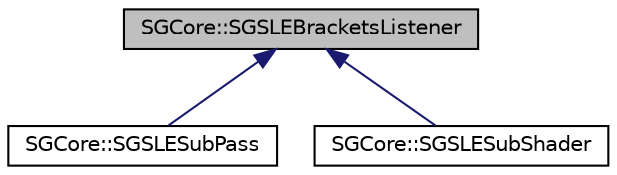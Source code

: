 digraph "SGCore::SGSLEBracketsListener"
{
 // LATEX_PDF_SIZE
  edge [fontname="Helvetica",fontsize="10",labelfontname="Helvetica",labelfontsize="10"];
  node [fontname="Helvetica",fontsize="10",shape=record];
  Node1 [label="SGCore::SGSLEBracketsListener",height=0.2,width=0.4,color="black", fillcolor="grey75", style="filled", fontcolor="black",tooltip=" "];
  Node1 -> Node2 [dir="back",color="midnightblue",fontsize="10",style="solid",fontname="Helvetica"];
  Node2 [label="SGCore::SGSLESubPass",height=0.2,width=0.4,color="black", fillcolor="white", style="filled",URL="$structSGCore_1_1SGSLESubPass.html",tooltip=" "];
  Node1 -> Node3 [dir="back",color="midnightblue",fontsize="10",style="solid",fontname="Helvetica"];
  Node3 [label="SGCore::SGSLESubShader",height=0.2,width=0.4,color="black", fillcolor="white", style="filled",URL="$structSGCore_1_1SGSLESubShader.html",tooltip=" "];
}
